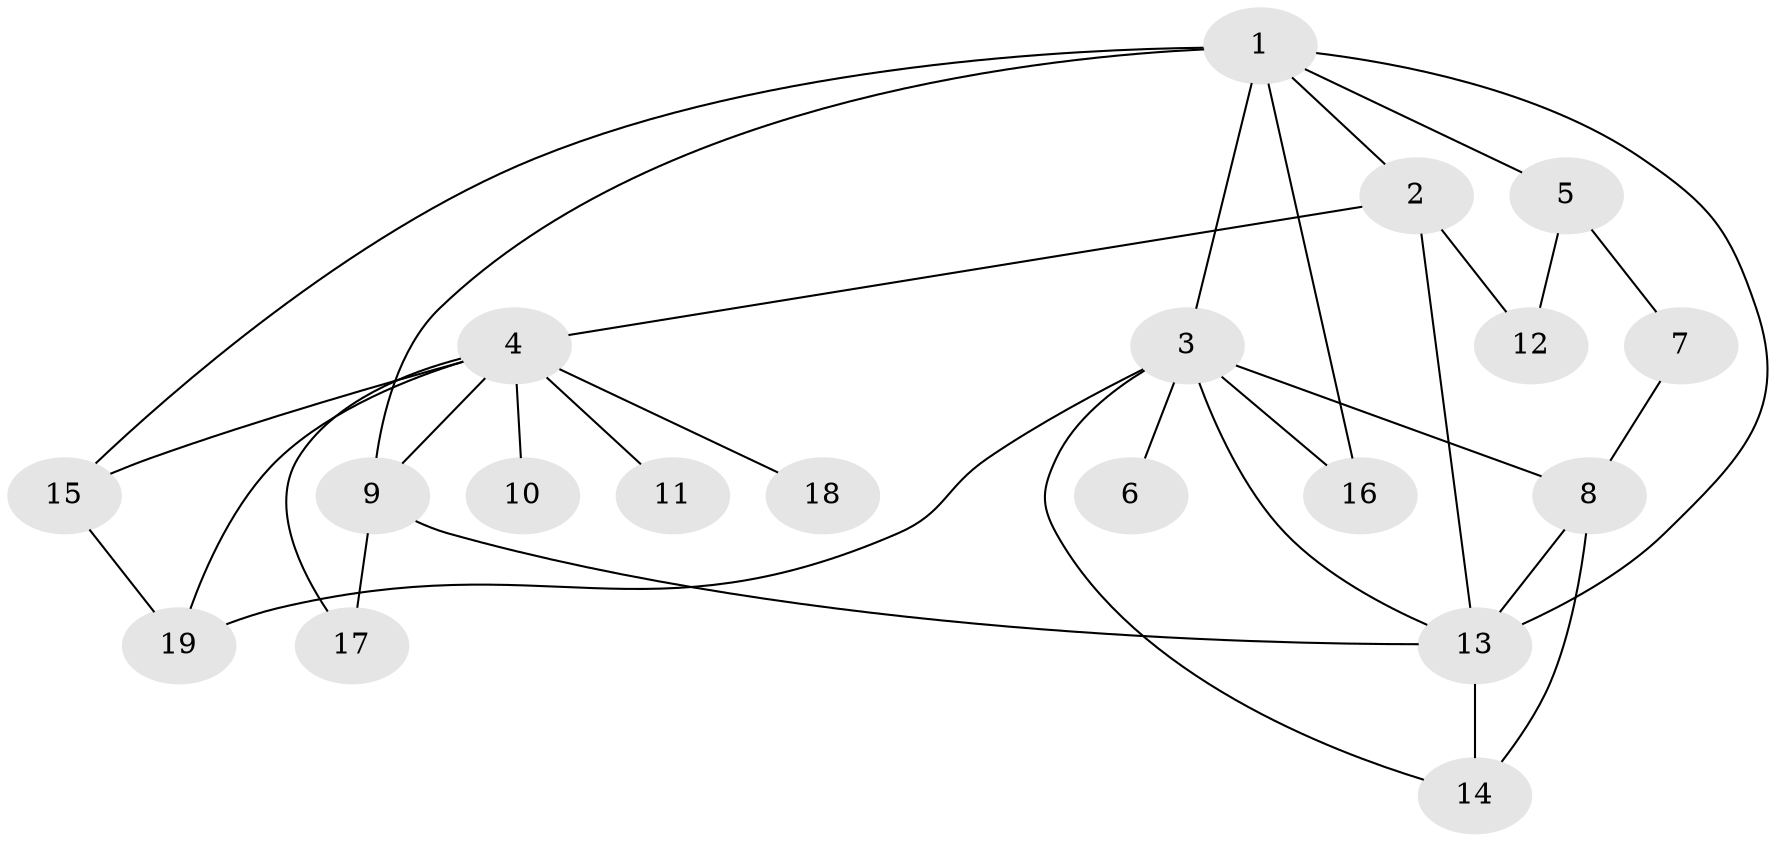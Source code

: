 // original degree distribution, {5: 0.08333333333333333, 6: 0.016666666666666666, 4: 0.15, 2: 0.3333333333333333, 1: 0.2833333333333333, 3: 0.13333333333333333}
// Generated by graph-tools (version 1.1) at 2025/49/03/04/25 22:49:08]
// undirected, 19 vertices, 32 edges
graph export_dot {
  node [color=gray90,style=filled];
  1;
  2;
  3;
  4;
  5;
  6;
  7;
  8;
  9;
  10;
  11;
  12;
  13;
  14;
  15;
  16;
  17;
  18;
  19;
  1 -- 2 [weight=1.0];
  1 -- 3 [weight=2.0];
  1 -- 5 [weight=1.0];
  1 -- 9 [weight=1.0];
  1 -- 13 [weight=1.0];
  1 -- 15 [weight=1.0];
  1 -- 16 [weight=1.0];
  2 -- 4 [weight=1.0];
  2 -- 12 [weight=1.0];
  2 -- 13 [weight=1.0];
  3 -- 6 [weight=1.0];
  3 -- 8 [weight=1.0];
  3 -- 13 [weight=1.0];
  3 -- 14 [weight=1.0];
  3 -- 16 [weight=1.0];
  3 -- 19 [weight=1.0];
  4 -- 9 [weight=1.0];
  4 -- 10 [weight=1.0];
  4 -- 11 [weight=1.0];
  4 -- 15 [weight=1.0];
  4 -- 17 [weight=1.0];
  4 -- 18 [weight=1.0];
  4 -- 19 [weight=1.0];
  5 -- 7 [weight=1.0];
  5 -- 12 [weight=1.0];
  7 -- 8 [weight=1.0];
  8 -- 13 [weight=1.0];
  8 -- 14 [weight=1.0];
  9 -- 13 [weight=1.0];
  9 -- 17 [weight=1.0];
  13 -- 14 [weight=1.0];
  15 -- 19 [weight=1.0];
}
